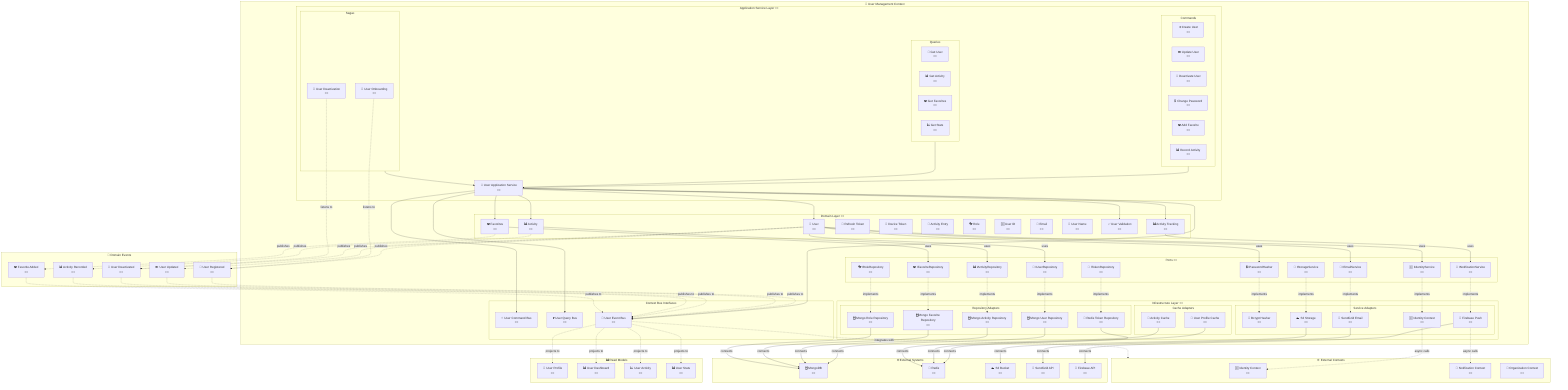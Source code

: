 graph TB
    %% ===== USER MANAGEMENT CONTEXT =====
    subgraph UserContext ["👤 User Management Context"]
        
        %% ===== APPLICATION SERVICE LAYER =====
        subgraph UserApplicationLayer ["Application Service Layer <<Application>>"]
            UserApplicationService["👤 User Application Service<br/><<ApplicationService>>"]
            
            %% Commands
            subgraph UserCommands ["Commands"]
                CreateUserCmd["➕ Create User<br/><<Command>>"]
                UpdateUserCmd["✏️ Update User<br/><<Command>>"]
                DeactivateUserCmd["🚫 Deactivate User<br/><<Command>>"]
                ChangePasswordCmd["🔒 Change Password<br/><<Command>>"]
                AddFavoriteCmd["❤️ Add Favorite<br/><<Command>>"]
                RecordActivityCmd["📊 Record Activity<br/><<Command>>"]
            end
            
            %% Queries
            subgraph UserQueries ["Queries"]
                GetUserQuery["👤 Get User<br/><<Query>>"]
                GetUserActivityQuery["📊 Get Activity<br/><<Query>>"]
                GetUserFavoritesQuery["❤️ Get Favorites<br/><<Query>>"]
                GetUserStatsQuery["📈 Get Stats<br/><<Query>>"]
            end
            
            %% Sagas
            subgraph UserSagas ["Sagas"]
                UserOnboardingSaga["🎯 User Onboarding<br/><<Saga>>"]
                UserDeactivationSaga["🚫 User Deactivation<br/><<Saga>>"]
            end
        end
        
        %% ===== DOMAIN LAYER (HEXAGON CORE) =====
        subgraph UserDomain ["Domain Layer <<DomainCore>>"]
            direction TB
            
            %% Aggregates
            User["👤 User<br/><<AggregateRoot>>"]
            UserActivity["📊 Activity<br/><<AggregateRoot>>"]
            UserFavorites["❤️ Favorites<br/><<AggregateRoot>>"]
            
            %% Entities
            RefreshToken["🎫 Refresh Token<br/><<Entity>>"]
            DeviceToken["📱 Device Token<br/><<Entity>>"]
            ActivityEntry["📝 Activity Entry<br/><<Entity>>"]
            Role["🎭 Role<br/><<Entity>>"]
            
            %% Value Objects
            UserId["🆔 User ID<br/><<ValueObject>>"]
            Email["📧 Email<br/><<ValueObject>>"]
            UserName["👤 User Name<br/><<ValueObject>>"]
            
            %% Domain Services
            UserValidationService["✅ User Validation<br/><<DomainService>>"]
            ActivityTrackingService["📊 Activity Tracking<br/><<DomainService>>"]
        end
        
        %% ===== PORTS (DOMAIN INTERFACES) =====
        subgraph UserPorts ["Ports <<Port>>"]
            direction TB
            
            %% Repository Ports
            IUserRepo["👤 IUserRepository<br/><<Port>>"]
            IActivityRepo["📊 IActivityRepository<br/><<Port>>"]
            IFavoriteRepo["❤️ IFavoriteRepository<br/><<Port>>"]
            ITokenRepo["🎫 ITokenRepository<br/><<Port>>"]
            IRoleRepo["🎭 IRoleRepository<br/><<Port>>"]
            
            %% Service Ports
            IPasswordHasher["🔒 IPasswordHasher<br/><<Port>>"]
            IEmailService["📧 IEmailService<br/><<Port>>"]
            IStorageService["💾 IStorageService<br/><<Port>>"]
            INotificationService["🔔 INotificationService<br/><<Port>>"]
            IIdentityService["🆔 IIdentityService<br/><<Port>>"]
        end
        
        %% ===== INFRASTRUCTURE LAYER (ADAPTERS) =====
        subgraph UserAdapters ["Infrastructure Layer <<Adapter>>"]
            direction TB
            
            %% Repository Adapters
            subgraph UserRepositoryAdapters ["Repository Adapters"]
                MongoUserRepo["🗄️ Mongo User Repository<br/><<RepositoryAdapter>>"]
                MongoActivityRepo["🗄️ Mongo Activity Repository<br/><<RepositoryAdapter>>"]
                MongoFavoriteRepo["🗄️ Mongo Favorite Repository<br/><<RepositoryAdapter>>"]
                RedisTokenRepo["🔴 Redis Token Repository<br/><<RepositoryAdapter>>"]
                MongoRoleRepo["🗄️ Mongo Role Repository<br/><<RepositoryAdapter>>"]
            end
            
            %% Service Adapters
            subgraph UserServiceAdapters ["Service Adapters"]
                BcryptHasher["🔐 Bcrypt Hasher<br/><<SecurityAdapter>>"]
                SendGridEmail["📧 SendGrid Email<br/><<EmailAdapter>>"]
                S3Storage["☁️ S3 Storage<br/><<StorageAdapter>>"]
                FirebasePush["📱 Firebase Push<br/><<NotificationAdapter>>"]
                IdentityContextAdapter["🆔 Identity Context<br/><<ContextAdapter>>"]
            end
            
            %% Cache Adapters
            subgraph UserCacheAdapters ["Cache Adapters"]
                UserProfileCache["💾 User Profile Cache<br/><<CacheAdapter>>"]
                ActivityCache["💾 Activity Cache<br/><<CacheAdapter>>"]
            end
        end
        
        %% ===== CONTEXT BUS INTERFACES =====
        subgraph UserContextBus ["Context Bus Interfaces"]
            UserCommandBus["⚡ User Command Bus<br/><<CommandBus>>"]
            UserQueryBus["❓ User Query Bus<br/><<QueryBus>>"]
            UserEventBus["📨 User Event Bus<br/><<EventBus>>"]
        end
    end
    
    %% ===== EXTERNAL SYSTEMS =====
    subgraph UserExternal ["🌐 External Systems"]
        MongoDB["🗄️ MongoDB<br/><<Database>>"]
        RedisCache["🔴 Redis<br/><<Cache>>"]
        S3Bucket["☁️ S3 Bucket<br/><<Storage>>"]
        SendGridAPI["📧 SendGrid API<br/><<EmailService>>"]
        FirebaseAPI["📱 Firebase API<br/><<PushService>>"]
    end
    
    %% ===== EVENTS =====
    subgraph UserEvents ["📨 Domain Events"]
        UserRegisteredEvent["👤 User Registered<br/><<DomainEvent>>"]
        UserUpdatedEvent["✏️ User Updated<br/><<DomainEvent>>"]
        UserDeactivatedEvent["🚫 User Deactivated<br/><<DomainEvent>>"]
        ActivityRecordedEvent["📊 Activity Recorded<br/><<DomainEvent>>"]
        FavoriteAddedEvent["❤️ Favorite Added<br/><<DomainEvent>>"]
    end
    
    %% ===== READ MODELS =====
    subgraph UserReadModels ["📊 Read Models"]
        UserProfileRM["👤 User Profile<br/><<ReadModel>>"]
        UserDashboardRM["📊 User Dashboard<br/><<ReadModel>>"]
        UserActivityRM["📈 User Activity<br/><<ReadModel>>"]
        UserStatsRM["📊 User Stats<br/><<ReadModel>>"]
    end
    
    %% ===== EXTERNAL CONTEXT REFERENCES =====
    subgraph ExternalContexts ["🌐 External Contexts"]
        IdentityContext["🆔 Identity Context<br/><<ExternalContext>>"]
        NotificationContext["🔔 Notification Context<br/><<ExternalContext>>"]
        OrganizationContext["🏢 Organization Context<br/><<ExternalContext>>"]
    end
    
    %% ===== RELATIONSHIPS =====
    
    %% Application Service orchestrates everything
    UserApplicationService --> UserCommandBus
    UserApplicationService --> UserQueryBus
    UserApplicationService --> UserEventBus
    
    %% Commands and Queries through Application Service
    UserCommands --> UserApplicationService
    UserQueries --> UserApplicationService
    UserSagas --> UserApplicationService
    
    %% Application Service to Domain (orchestration)
    UserApplicationService --> User
    UserApplicationService --> UserActivity
    UserApplicationService --> UserFavorites
    UserApplicationService --> UserValidationService
    UserApplicationService --> ActivityTrackingService
    
    %% Domain to Ports (Dependency Inversion)
    User -->|uses| IUserRepo
    User -->|uses| IPasswordHasher
    User -->|uses| IEmailService
    User -->|uses| IIdentityService
    UserActivity -->|uses| IActivityRepo
    UserFavorites -->|uses| IFavoriteRepo
    ActivityTrackingService -->|uses| INotificationService
    
    %% Ports to Adapters (Implementation)
    IUserRepo -.->|implements| MongoUserRepo
    IActivityRepo -.->|implements| MongoActivityRepo
    IFavoriteRepo -.->|implements| MongoFavoriteRepo
    ITokenRepo -.->|implements| RedisTokenRepo
    IRoleRepo -.->|implements| MongoRoleRepo
    IPasswordHasher -.->|implements| BcryptHasher
    IEmailService -.->|implements| SendGridEmail
    IStorageService -.->|implements| S3Storage
    INotificationService -.->|implements| FirebasePush
    IIdentityService -.->|implements| IdentityContextAdapter
    
    %% Adapters to External Systems
    MongoUserRepo -->|connects| MongoDB
    MongoActivityRepo -->|connects| MongoDB
    MongoFavoriteRepo -->|connects| MongoDB
    MongoRoleRepo -->|connects| MongoDB
    RedisTokenRepo -->|connects| RedisCache
    UserProfileCache -->|connects| RedisCache
    ActivityCache -->|connects| RedisCache
    S3Storage -->|connects| S3Bucket
    SendGridEmail -->|connects| SendGridAPI
    FirebasePush -->|connects| FirebaseAPI
    
    %% Cross-Context Communication
    IdentityContextAdapter -.->|async calls| IdentityContext
    FirebasePush -.->|async calls| NotificationContext
    
    %% Domain Events
    User -.->|publishes| UserRegisteredEvent
    User -.->|publishes| UserUpdatedEvent
    User -.->|publishes| UserDeactivatedEvent
    UserActivity -.->|publishes| ActivityRecordedEvent
    UserFavorites -.->|publishes| FavoriteAddedEvent
    
    %% Event to Read Models (via Event Bus)
    UserEventBus -.->|projects to| UserProfileRM
    UserEventBus -.->|projects to| UserDashboardRM
    UserEventBus -.->|projects to| UserActivityRM
    UserEventBus -.->|projects to| UserStatsRM
    
    %% Events to Event Bus
    UserRegisteredEvent -.->|publishes to| UserEventBus
    UserUpdatedEvent -.->|publishes to| UserEventBus
    UserDeactivatedEvent -.->|publishes to| UserEventBus
    ActivityRecordedEvent -.->|publishes to| UserEventBus
    FavoriteAddedEvent -.->|publishes to| UserEventBus
    
    %% Sagas listen to events
    UserOnboardingSaga -.->|listens to| UserRegisteredEvent
    UserDeactivationSaga -.->|listens to| UserDeactivatedEvent
    
    %% Context Bus to External Event Bus
    UserEventBus -.->|integrates with| ExternalContexts